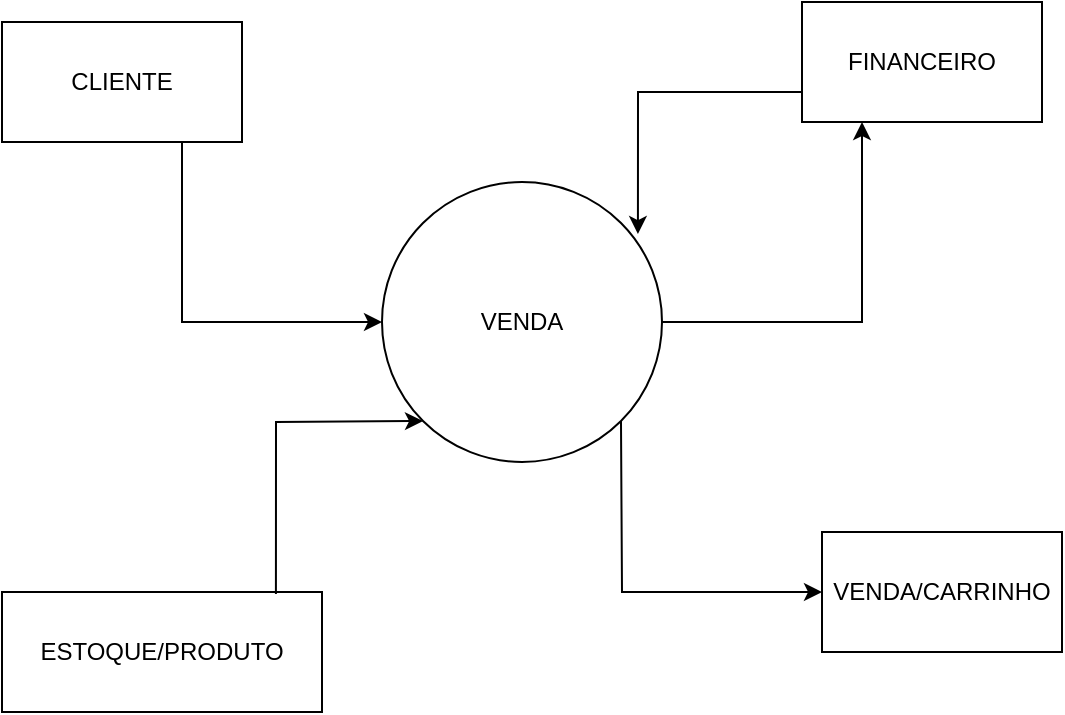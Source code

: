 <mxfile version="24.4.0" type="device">
  <diagram name="Página-1" id="wJRYjmVCc09OaHaAmsUJ">
    <mxGraphModel dx="1434" dy="835" grid="1" gridSize="10" guides="1" tooltips="1" connect="1" arrows="1" fold="1" page="1" pageScale="1" pageWidth="827" pageHeight="1169" math="0" shadow="0">
      <root>
        <mxCell id="0" />
        <mxCell id="1" parent="0" />
        <mxCell id="G4GffnRtW5MKkEnqQIct-5" value="VENDA" style="ellipse;whiteSpace=wrap;html=1;aspect=fixed;" vertex="1" parent="1">
          <mxGeometry x="320" y="350" width="140" height="140" as="geometry" />
        </mxCell>
        <mxCell id="G4GffnRtW5MKkEnqQIct-6" value="FINANCEIRO" style="rounded=0;whiteSpace=wrap;html=1;" vertex="1" parent="1">
          <mxGeometry x="530" y="260" width="120" height="60" as="geometry" />
        </mxCell>
        <mxCell id="G4GffnRtW5MKkEnqQIct-7" value="CLIENTE" style="rounded=0;whiteSpace=wrap;html=1;" vertex="1" parent="1">
          <mxGeometry x="130" y="270" width="120" height="60" as="geometry" />
        </mxCell>
        <mxCell id="G4GffnRtW5MKkEnqQIct-8" value="VENDA/CARRINHO" style="rounded=0;whiteSpace=wrap;html=1;" vertex="1" parent="1">
          <mxGeometry x="540" y="525" width="120" height="60" as="geometry" />
        </mxCell>
        <mxCell id="G4GffnRtW5MKkEnqQIct-9" value="ESTOQUE/PRODUTO" style="rounded=0;whiteSpace=wrap;html=1;" vertex="1" parent="1">
          <mxGeometry x="130" y="555" width="160" height="60" as="geometry" />
        </mxCell>
        <mxCell id="G4GffnRtW5MKkEnqQIct-10" value="" style="endArrow=classic;html=1;rounded=0;exitX=0;exitY=0.75;exitDx=0;exitDy=0;entryX=0.914;entryY=0.186;entryDx=0;entryDy=0;entryPerimeter=0;" edge="1" parent="1" source="G4GffnRtW5MKkEnqQIct-6" target="G4GffnRtW5MKkEnqQIct-5">
          <mxGeometry width="50" height="50" relative="1" as="geometry">
            <mxPoint x="530" y="390" as="sourcePoint" />
            <mxPoint x="440" y="440" as="targetPoint" />
            <Array as="points">
              <mxPoint x="448" y="305" />
            </Array>
          </mxGeometry>
        </mxCell>
        <mxCell id="G4GffnRtW5MKkEnqQIct-11" value="" style="endArrow=classic;html=1;rounded=0;exitX=1;exitY=0.5;exitDx=0;exitDy=0;entryX=0.25;entryY=1;entryDx=0;entryDy=0;" edge="1" parent="1" source="G4GffnRtW5MKkEnqQIct-5" target="G4GffnRtW5MKkEnqQIct-6">
          <mxGeometry width="50" height="50" relative="1" as="geometry">
            <mxPoint x="390" y="490" as="sourcePoint" />
            <mxPoint x="440" y="440" as="targetPoint" />
            <Array as="points">
              <mxPoint x="560" y="420" />
            </Array>
          </mxGeometry>
        </mxCell>
        <mxCell id="G4GffnRtW5MKkEnqQIct-12" value="" style="endArrow=classic;html=1;rounded=0;exitX=0.75;exitY=1;exitDx=0;exitDy=0;entryX=0;entryY=0.5;entryDx=0;entryDy=0;" edge="1" parent="1" source="G4GffnRtW5MKkEnqQIct-7" target="G4GffnRtW5MKkEnqQIct-5">
          <mxGeometry width="50" height="50" relative="1" as="geometry">
            <mxPoint x="390" y="490" as="sourcePoint" />
            <mxPoint x="440" y="440" as="targetPoint" />
            <Array as="points">
              <mxPoint x="220" y="420" />
            </Array>
          </mxGeometry>
        </mxCell>
        <mxCell id="G4GffnRtW5MKkEnqQIct-13" value="" style="endArrow=classic;html=1;rounded=0;exitX=0.856;exitY=0.017;exitDx=0;exitDy=0;exitPerimeter=0;entryX=0;entryY=1;entryDx=0;entryDy=0;" edge="1" parent="1" source="G4GffnRtW5MKkEnqQIct-9" target="G4GffnRtW5MKkEnqQIct-5">
          <mxGeometry width="50" height="50" relative="1" as="geometry">
            <mxPoint x="390" y="490" as="sourcePoint" />
            <mxPoint x="440" y="440" as="targetPoint" />
            <Array as="points">
              <mxPoint x="267" y="470" />
            </Array>
          </mxGeometry>
        </mxCell>
        <mxCell id="G4GffnRtW5MKkEnqQIct-14" value="" style="endArrow=classic;html=1;rounded=0;exitX=1;exitY=1;exitDx=0;exitDy=0;entryX=0;entryY=0.5;entryDx=0;entryDy=0;" edge="1" parent="1" source="G4GffnRtW5MKkEnqQIct-5" target="G4GffnRtW5MKkEnqQIct-8">
          <mxGeometry width="50" height="50" relative="1" as="geometry">
            <mxPoint x="390" y="490" as="sourcePoint" />
            <mxPoint x="440" y="440" as="targetPoint" />
            <Array as="points">
              <mxPoint x="440" y="555" />
            </Array>
          </mxGeometry>
        </mxCell>
      </root>
    </mxGraphModel>
  </diagram>
</mxfile>
